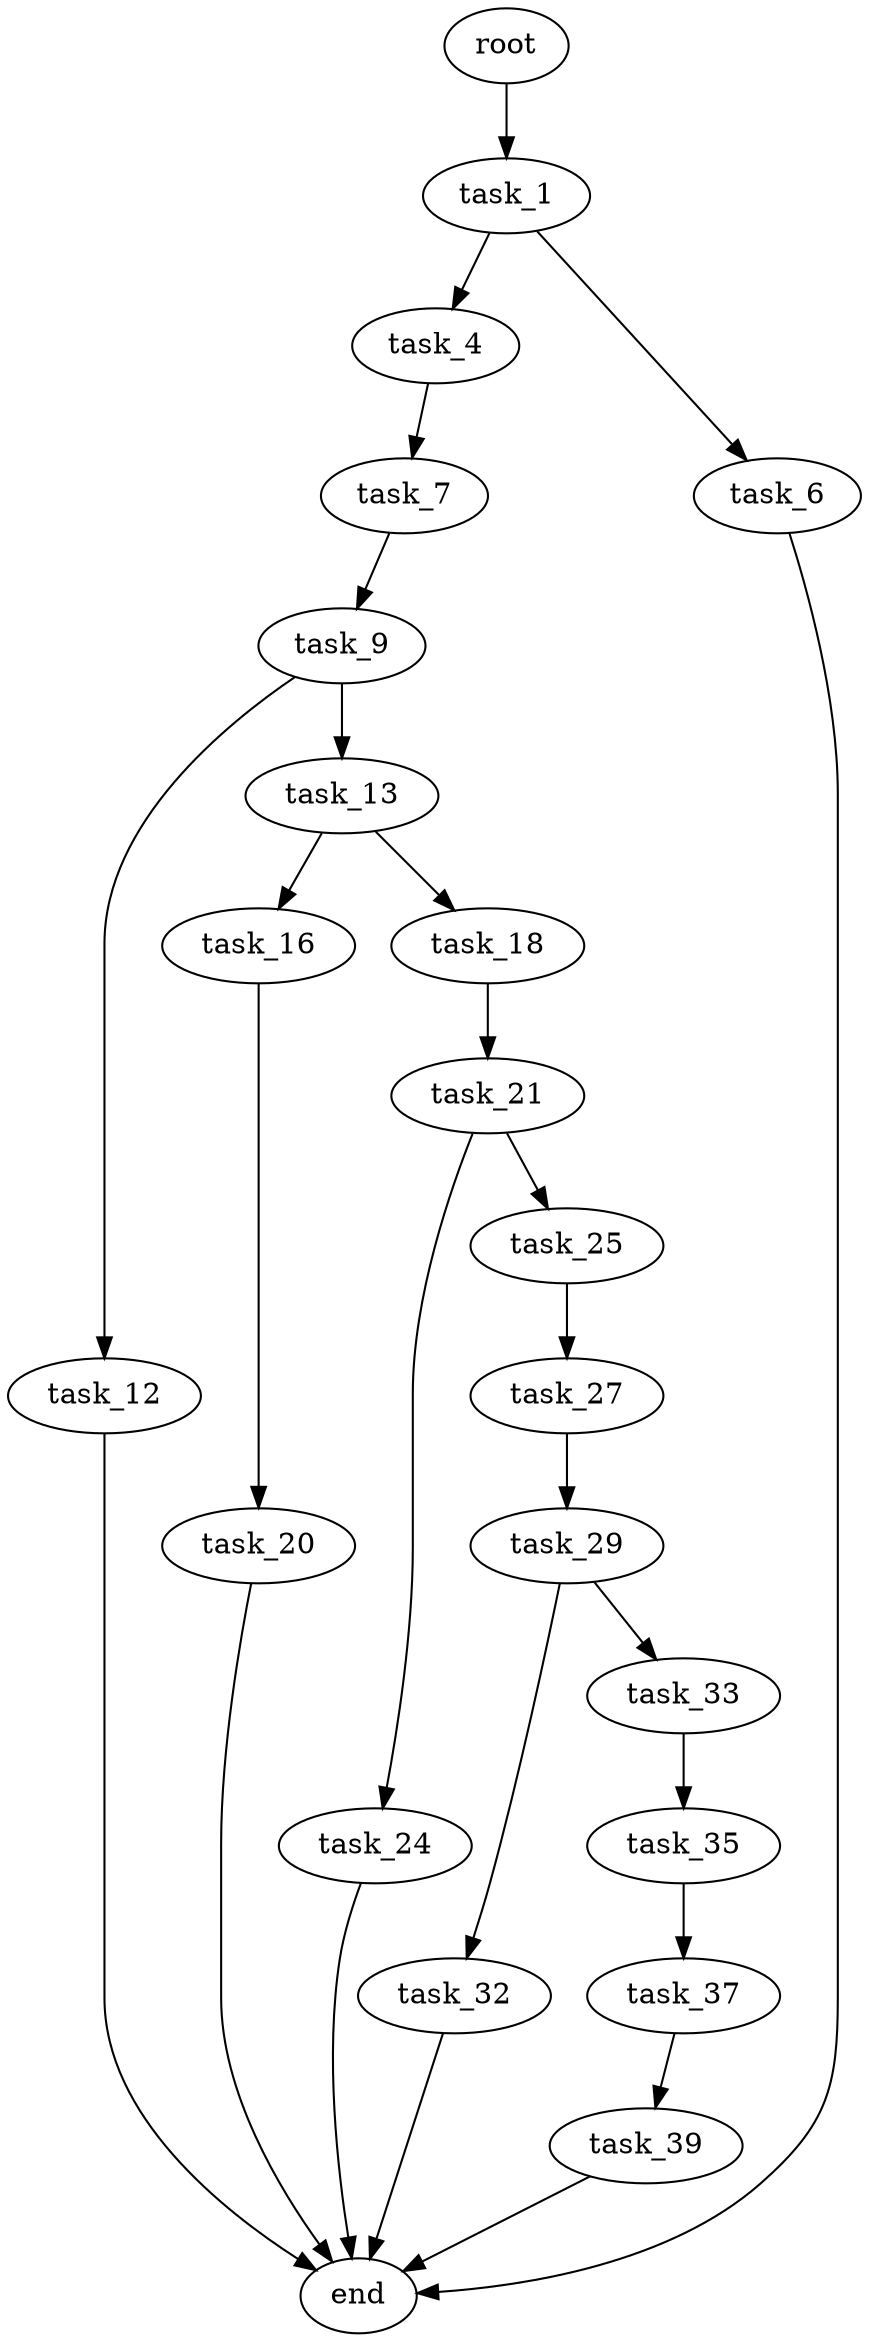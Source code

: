digraph G {
  root [size="0.000000"];
  task_1 [size="58724372141.000000"];
  task_4 [size="28915203575.000000"];
  task_6 [size="116396963045.000000"];
  task_7 [size="28991029248.000000"];
  task_9 [size="231928233984.000000"];
  task_12 [size="549755813888.000000"];
  task_13 [size="549755813888.000000"];
  task_16 [size="5382674710.000000"];
  task_18 [size="368293445632.000000"];
  task_20 [size="866467490680.000000"];
  task_21 [size="3323907223.000000"];
  task_24 [size="3700180710.000000"];
  task_25 [size="258286125891.000000"];
  task_27 [size="8589934592.000000"];
  task_29 [size="41149129595.000000"];
  task_32 [size="28991029248.000000"];
  task_33 [size="2906425530.000000"];
  task_35 [size="782757789696.000000"];
  task_37 [size="5616165044.000000"];
  task_39 [size="367058918939.000000"];
  end [size="0.000000"];

  root -> task_1 [size="1.000000"];
  task_1 -> task_4 [size="134217728.000000"];
  task_1 -> task_6 [size="134217728.000000"];
  task_4 -> task_7 [size="75497472.000000"];
  task_6 -> end [size="1.000000"];
  task_7 -> task_9 [size="75497472.000000"];
  task_9 -> task_12 [size="301989888.000000"];
  task_9 -> task_13 [size="301989888.000000"];
  task_12 -> end [size="1.000000"];
  task_13 -> task_16 [size="536870912.000000"];
  task_13 -> task_18 [size="536870912.000000"];
  task_16 -> task_20 [size="134217728.000000"];
  task_18 -> task_21 [size="411041792.000000"];
  task_20 -> end [size="1.000000"];
  task_21 -> task_24 [size="134217728.000000"];
  task_21 -> task_25 [size="134217728.000000"];
  task_24 -> end [size="1.000000"];
  task_25 -> task_27 [size="209715200.000000"];
  task_27 -> task_29 [size="33554432.000000"];
  task_29 -> task_32 [size="33554432.000000"];
  task_29 -> task_33 [size="33554432.000000"];
  task_32 -> end [size="1.000000"];
  task_33 -> task_35 [size="75497472.000000"];
  task_35 -> task_37 [size="679477248.000000"];
  task_37 -> task_39 [size="209715200.000000"];
  task_39 -> end [size="1.000000"];
}
